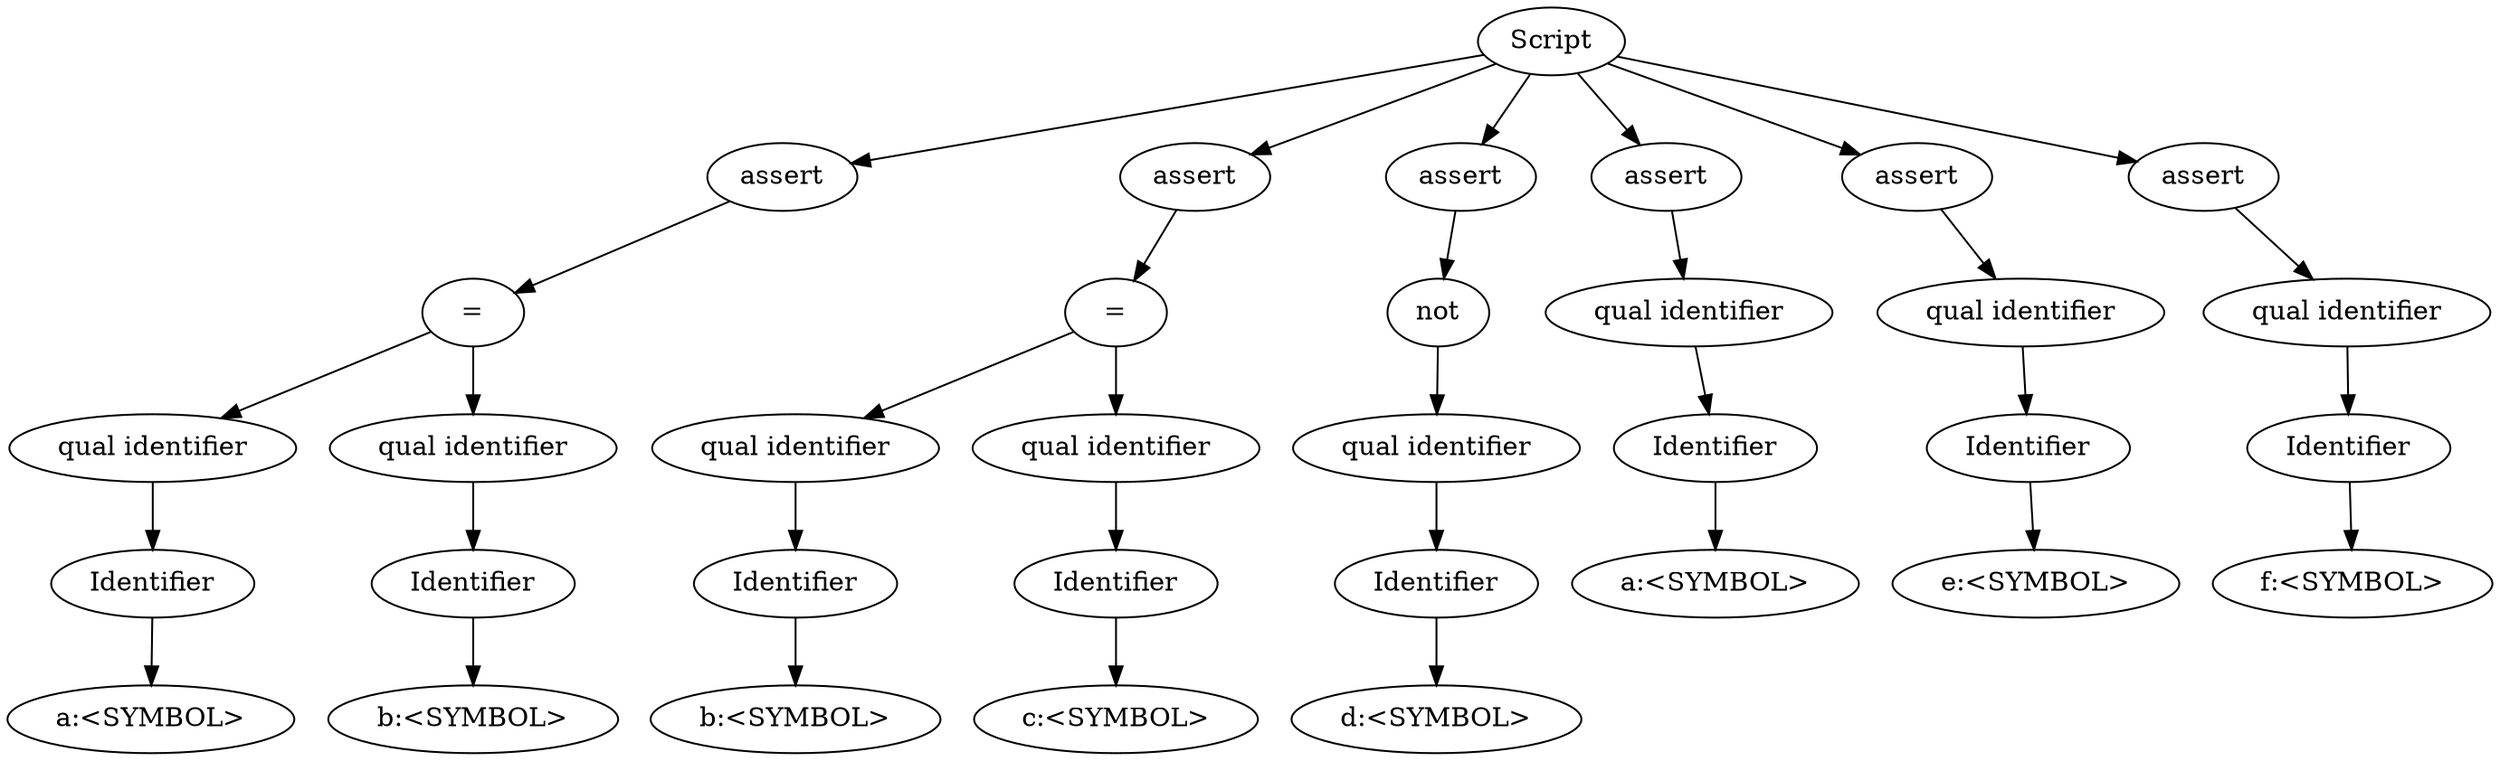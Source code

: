 digraph G { 
"0" [label="Script"];
"1" [label="assert"];
"0" -> "1";
"2" [label="="];
"1" -> "2";
"3" [label="qual identifier"];
"2" -> "3";
"4" [label="Identifier"];
"3" -> "4";
"5" [label="a:<SYMBOL>"];
"4" -> "5";
"6" [label="qual identifier"];
"2" -> "6";
"7" [label="Identifier"];
"6" -> "7";
"8" [label="b:<SYMBOL>"];
"7" -> "8";
"9" [label="assert"];
"0" -> "9";
"10" [label="="];
"9" -> "10";
"11" [label="qual identifier"];
"10" -> "11";
"12" [label="Identifier"];
"11" -> "12";
"13" [label="b:<SYMBOL>"];
"12" -> "13";
"14" [label="qual identifier"];
"10" -> "14";
"15" [label="Identifier"];
"14" -> "15";
"16" [label="c:<SYMBOL>"];
"15" -> "16";
"17" [label="assert"];
"0" -> "17";
"18" [label="not"];
"17" -> "18";
"19" [label="qual identifier"];
"18" -> "19";
"20" [label="Identifier"];
"19" -> "20";
"21" [label="d:<SYMBOL>"];
"20" -> "21";
"22" [label="assert"];
"0" -> "22";
"23" [label="qual identifier"];
"22" -> "23";
"24" [label="Identifier"];
"23" -> "24";
"25" [label="a:<SYMBOL>"];
"24" -> "25";
"26" [label="assert"];
"0" -> "26";
"27" [label="qual identifier"];
"26" -> "27";
"28" [label="Identifier"];
"27" -> "28";
"29" [label="e:<SYMBOL>"];
"28" -> "29";
"30" [label="assert"];
"0" -> "30";
"31" [label="qual identifier"];
"30" -> "31";
"32" [label="Identifier"];
"31" -> "32";
"33" [label="f:<SYMBOL>"];
"32" -> "33";
}
